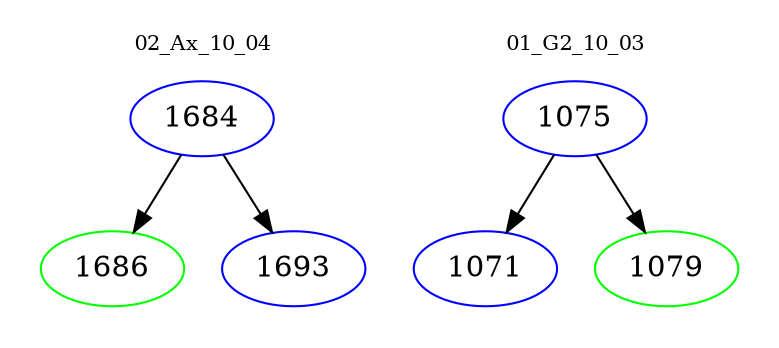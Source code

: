 digraph{
subgraph cluster_0 {
color = white
label = "02_Ax_10_04";
fontsize=10;
T0_1684 [label="1684", color="blue"]
T0_1684 -> T0_1686 [color="black"]
T0_1686 [label="1686", color="green"]
T0_1684 -> T0_1693 [color="black"]
T0_1693 [label="1693", color="blue"]
}
subgraph cluster_1 {
color = white
label = "01_G2_10_03";
fontsize=10;
T1_1075 [label="1075", color="blue"]
T1_1075 -> T1_1071 [color="black"]
T1_1071 [label="1071", color="blue"]
T1_1075 -> T1_1079 [color="black"]
T1_1079 [label="1079", color="green"]
}
}
